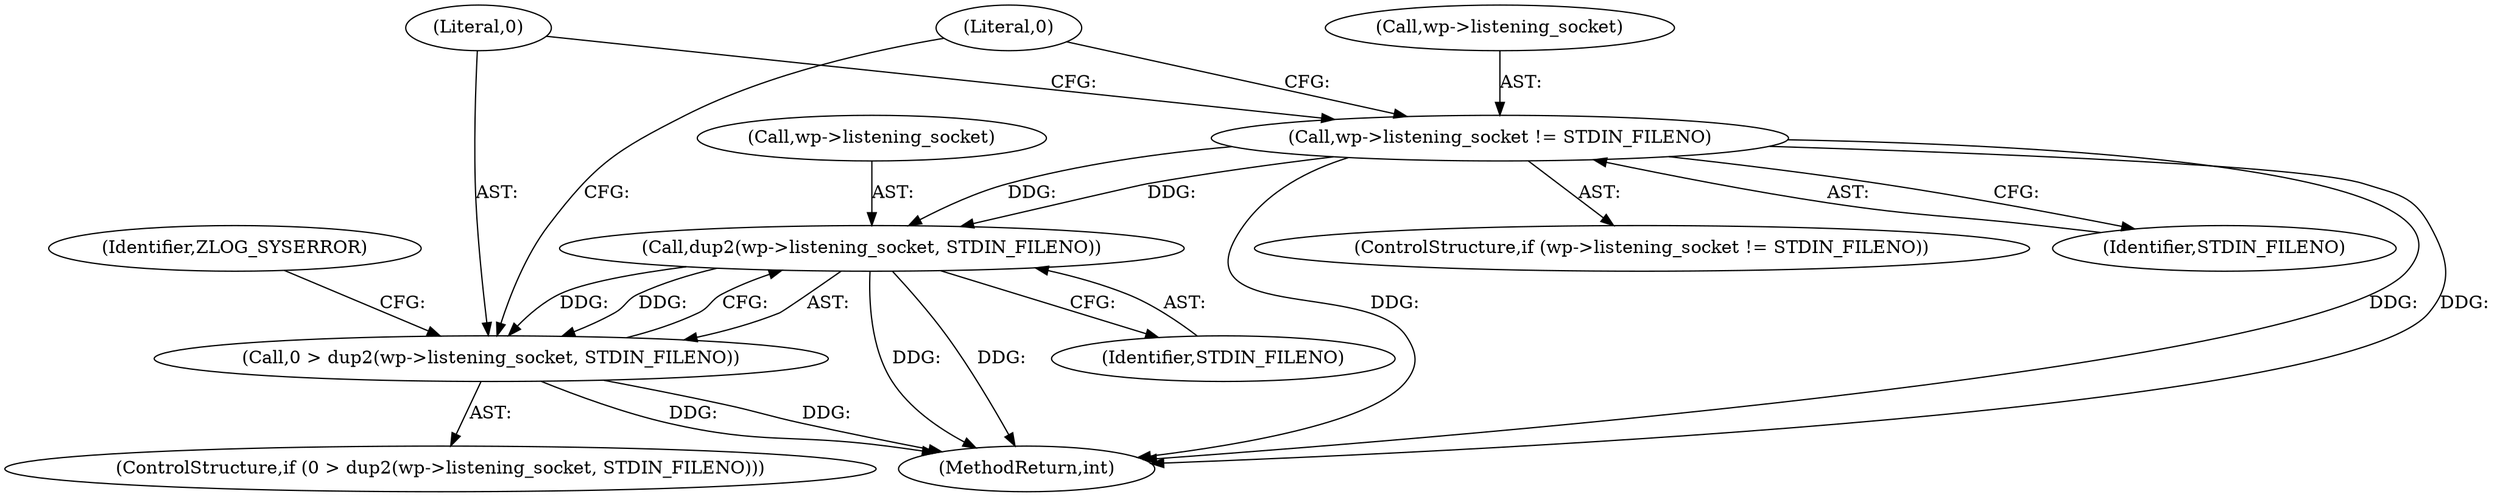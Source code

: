 digraph "0_php-src_69dee5c732fe982c82edb17d0dbc3e79a47748d8_0@API" {
"1000137" [label="(Call,wp->listening_socket != STDIN_FILENO)"];
"1000146" [label="(Call,dup2(wp->listening_socket, STDIN_FILENO))"];
"1000144" [label="(Call,0 > dup2(wp->listening_socket, STDIN_FILENO))"];
"1000138" [label="(Call,wp->listening_socket)"];
"1000146" [label="(Call,dup2(wp->listening_socket, STDIN_FILENO))"];
"1000143" [label="(ControlStructure,if (0 > dup2(wp->listening_socket, STDIN_FILENO)))"];
"1000136" [label="(ControlStructure,if (wp->listening_socket != STDIN_FILENO))"];
"1000159" [label="(Literal,0)"];
"1000160" [label="(MethodReturn,int)"];
"1000144" [label="(Call,0 > dup2(wp->listening_socket, STDIN_FILENO))"];
"1000150" [label="(Identifier,STDIN_FILENO)"];
"1000145" [label="(Literal,0)"];
"1000153" [label="(Identifier,ZLOG_SYSERROR)"];
"1000141" [label="(Identifier,STDIN_FILENO)"];
"1000147" [label="(Call,wp->listening_socket)"];
"1000137" [label="(Call,wp->listening_socket != STDIN_FILENO)"];
"1000137" -> "1000136"  [label="AST: "];
"1000137" -> "1000141"  [label="CFG: "];
"1000138" -> "1000137"  [label="AST: "];
"1000141" -> "1000137"  [label="AST: "];
"1000145" -> "1000137"  [label="CFG: "];
"1000159" -> "1000137"  [label="CFG: "];
"1000137" -> "1000160"  [label="DDG: "];
"1000137" -> "1000160"  [label="DDG: "];
"1000137" -> "1000160"  [label="DDG: "];
"1000137" -> "1000146"  [label="DDG: "];
"1000137" -> "1000146"  [label="DDG: "];
"1000146" -> "1000144"  [label="AST: "];
"1000146" -> "1000150"  [label="CFG: "];
"1000147" -> "1000146"  [label="AST: "];
"1000150" -> "1000146"  [label="AST: "];
"1000144" -> "1000146"  [label="CFG: "];
"1000146" -> "1000160"  [label="DDG: "];
"1000146" -> "1000160"  [label="DDG: "];
"1000146" -> "1000144"  [label="DDG: "];
"1000146" -> "1000144"  [label="DDG: "];
"1000144" -> "1000143"  [label="AST: "];
"1000145" -> "1000144"  [label="AST: "];
"1000153" -> "1000144"  [label="CFG: "];
"1000159" -> "1000144"  [label="CFG: "];
"1000144" -> "1000160"  [label="DDG: "];
"1000144" -> "1000160"  [label="DDG: "];
}
